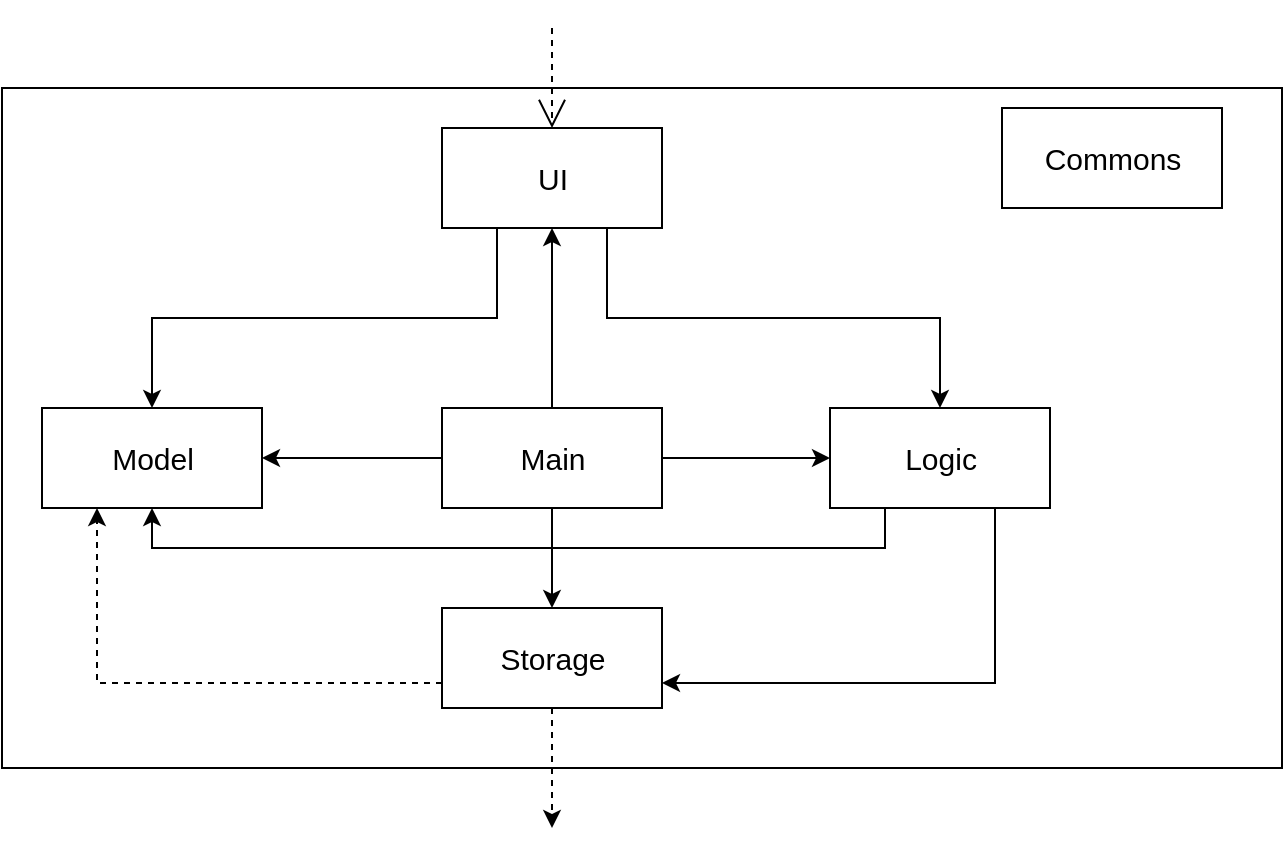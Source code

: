 <mxfile version="20.8.16" type="device"><diagram id="C5RBs43oDa-KdzZeNtuy" name="Page-1"><mxGraphModel dx="1036" dy="606" grid="1" gridSize="10" guides="1" tooltips="1" connect="1" arrows="1" fold="1" page="1" pageScale="1" pageWidth="827" pageHeight="1169" background="#ffffff" math="0" shadow="0"><root><mxCell id="WIyWlLk6GJQsqaUBKTNV-0"/><mxCell id="WIyWlLk6GJQsqaUBKTNV-1" parent="WIyWlLk6GJQsqaUBKTNV-0"/><mxCell id="Ywex14NPZV5fXk7hE3al-7" value="" style="rounded=0;whiteSpace=wrap;html=1;fillColor=none;flipH=1;flipV=1;" parent="WIyWlLk6GJQsqaUBKTNV-1" vertex="1"><mxGeometry y="50" width="640" height="340" as="geometry"/></mxCell><mxCell id="Ywex14NPZV5fXk7hE3al-14" style="edgeStyle=orthogonalEdgeStyle;rounded=0;orthogonalLoop=1;jettySize=auto;html=1;fontSize=15;exitX=0.25;exitY=1;exitDx=0;exitDy=0;" parent="WIyWlLk6GJQsqaUBKTNV-1" source="Ywex14NPZV5fXk7hE3al-1" target="Ywex14NPZV5fXk7hE3al-3" edge="1"><mxGeometry relative="1" as="geometry"/></mxCell><mxCell id="Ywex14NPZV5fXk7hE3al-15" style="edgeStyle=orthogonalEdgeStyle;rounded=0;orthogonalLoop=1;jettySize=auto;html=1;entryX=0.5;entryY=0;entryDx=0;entryDy=0;fontSize=15;exitX=0.75;exitY=1;exitDx=0;exitDy=0;" parent="WIyWlLk6GJQsqaUBKTNV-1" source="Ywex14NPZV5fXk7hE3al-1" target="Ywex14NPZV5fXk7hE3al-2" edge="1"><mxGeometry relative="1" as="geometry"/></mxCell><mxCell id="Ywex14NPZV5fXk7hE3al-1" value="&lt;font style=&quot;font-size: 15px;&quot;&gt;UI&lt;/font&gt;" style="html=1;" parent="WIyWlLk6GJQsqaUBKTNV-1" vertex="1"><mxGeometry x="220" y="70" width="110" height="50" as="geometry"/></mxCell><mxCell id="Ywex14NPZV5fXk7hE3al-20" style="edgeStyle=orthogonalEdgeStyle;rounded=0;orthogonalLoop=1;jettySize=auto;html=1;entryX=1;entryY=0.75;entryDx=0;entryDy=0;fontSize=15;exitX=0.75;exitY=1;exitDx=0;exitDy=0;" parent="WIyWlLk6GJQsqaUBKTNV-1" source="Ywex14NPZV5fXk7hE3al-2" target="Ywex14NPZV5fXk7hE3al-11" edge="1"><mxGeometry relative="1" as="geometry"/></mxCell><mxCell id="Ywex14NPZV5fXk7hE3al-22" style="edgeStyle=orthogonalEdgeStyle;rounded=0;orthogonalLoop=1;jettySize=auto;html=1;entryX=0.5;entryY=1;entryDx=0;entryDy=0;fontSize=15;exitX=0.25;exitY=1;exitDx=0;exitDy=0;" parent="WIyWlLk6GJQsqaUBKTNV-1" source="Ywex14NPZV5fXk7hE3al-2" target="Ywex14NPZV5fXk7hE3al-3" edge="1"><mxGeometry relative="1" as="geometry"/></mxCell><mxCell id="Ywex14NPZV5fXk7hE3al-2" value="Logic" style="html=1;fontSize=15;" parent="WIyWlLk6GJQsqaUBKTNV-1" vertex="1"><mxGeometry x="414" y="210" width="110" height="50" as="geometry"/></mxCell><mxCell id="Ywex14NPZV5fXk7hE3al-3" value="Model" style="html=1;fontSize=15;" parent="WIyWlLk6GJQsqaUBKTNV-1" vertex="1"><mxGeometry x="20" y="210" width="110" height="50" as="geometry"/></mxCell><mxCell id="Ywex14NPZV5fXk7hE3al-10" value="Commons" style="html=1;fontSize=15;" parent="WIyWlLk6GJQsqaUBKTNV-1" vertex="1"><mxGeometry x="500" y="60" width="110" height="50" as="geometry"/></mxCell><mxCell id="Ywex14NPZV5fXk7hE3al-21" style="edgeStyle=orthogonalEdgeStyle;rounded=0;orthogonalLoop=1;jettySize=auto;html=1;fontSize=15;dashed=1;entryX=0.25;entryY=1;entryDx=0;entryDy=0;exitX=0;exitY=0.75;exitDx=0;exitDy=0;" parent="WIyWlLk6GJQsqaUBKTNV-1" source="Ywex14NPZV5fXk7hE3al-11" target="Ywex14NPZV5fXk7hE3al-3" edge="1"><mxGeometry relative="1" as="geometry"/></mxCell><mxCell id="Ywex14NPZV5fXk7hE3al-11" value="Storage" style="html=1;fontSize=15;" parent="WIyWlLk6GJQsqaUBKTNV-1" vertex="1"><mxGeometry x="220" y="310" width="110" height="50" as="geometry"/></mxCell><mxCell id="Ywex14NPZV5fXk7hE3al-25" style="edgeStyle=orthogonalEdgeStyle;rounded=0;orthogonalLoop=1;jettySize=auto;html=1;fontSize=15;" parent="WIyWlLk6GJQsqaUBKTNV-1" source="Ywex14NPZV5fXk7hE3al-12" target="Ywex14NPZV5fXk7hE3al-11" edge="1"><mxGeometry relative="1" as="geometry"/></mxCell><mxCell id="Ywex14NPZV5fXk7hE3al-26" style="edgeStyle=orthogonalEdgeStyle;rounded=0;orthogonalLoop=1;jettySize=auto;html=1;entryX=1;entryY=0.5;entryDx=0;entryDy=0;fontSize=15;" parent="WIyWlLk6GJQsqaUBKTNV-1" source="Ywex14NPZV5fXk7hE3al-12" target="Ywex14NPZV5fXk7hE3al-3" edge="1"><mxGeometry relative="1" as="geometry"/></mxCell><mxCell id="Ywex14NPZV5fXk7hE3al-27" style="edgeStyle=orthogonalEdgeStyle;rounded=0;orthogonalLoop=1;jettySize=auto;html=1;entryX=0;entryY=0.5;entryDx=0;entryDy=0;fontSize=15;" parent="WIyWlLk6GJQsqaUBKTNV-1" source="Ywex14NPZV5fXk7hE3al-12" target="Ywex14NPZV5fXk7hE3al-2" edge="1"><mxGeometry relative="1" as="geometry"/></mxCell><mxCell id="Ywex14NPZV5fXk7hE3al-28" style="edgeStyle=orthogonalEdgeStyle;rounded=0;orthogonalLoop=1;jettySize=auto;html=1;entryX=0.5;entryY=1;entryDx=0;entryDy=0;fontSize=15;" parent="WIyWlLk6GJQsqaUBKTNV-1" source="Ywex14NPZV5fXk7hE3al-12" target="Ywex14NPZV5fXk7hE3al-1" edge="1"><mxGeometry relative="1" as="geometry"/></mxCell><mxCell id="Ywex14NPZV5fXk7hE3al-12" value="Main" style="html=1;fontSize=15;" parent="WIyWlLk6GJQsqaUBKTNV-1" vertex="1"><mxGeometry x="220" y="210" width="110" height="50" as="geometry"/></mxCell><mxCell id="Ywex14NPZV5fXk7hE3al-13" value="" style="endArrow=open;endSize=12;dashed=1;html=1;rounded=0;fontSize=15;entryX=0.5;entryY=0;entryDx=0;entryDy=0;" parent="WIyWlLk6GJQsqaUBKTNV-1" target="Ywex14NPZV5fXk7hE3al-1" edge="1"><mxGeometry y="45" width="160" relative="1" as="geometry"><mxPoint x="275" y="20" as="sourcePoint"/><mxPoint x="380" y="140" as="targetPoint"/><mxPoint as="offset"/></mxGeometry></mxCell><mxCell id="Ywex14NPZV5fXk7hE3al-29" style="edgeStyle=orthogonalEdgeStyle;rounded=0;orthogonalLoop=1;jettySize=auto;html=1;fontSize=15;dashed=1;exitX=0.5;exitY=1;exitDx=0;exitDy=0;" parent="WIyWlLk6GJQsqaUBKTNV-1" source="Ywex14NPZV5fXk7hE3al-11" edge="1"><mxGeometry relative="1" as="geometry"><mxPoint x="230" y="357.5" as="sourcePoint"/><mxPoint x="275" y="420" as="targetPoint"/></mxGeometry></mxCell></root></mxGraphModel></diagram></mxfile>

